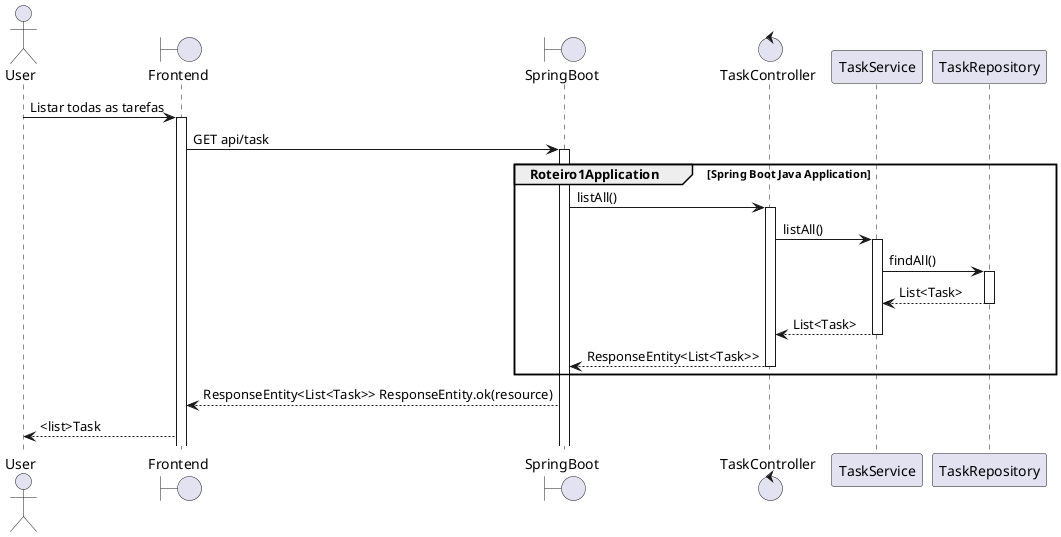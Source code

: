 @startuml
actor User
Boundary Frontend
Boundary SpringBoot
Control TaskController
Participant TaskService
Participant TaskRepository
User -> Frontend: Listar todas as tarefas
activate Frontend
Frontend -> SpringBoot: GET api/task
group Roteiro1Application [Spring Boot Java Application]
activate SpringBoot
SpringBoot -> TaskController: listAll()
activate TaskController
TaskController -> TaskService: listAll()
activate TaskService
TaskService -> TaskRepository: findAll()
activate TaskRepository
TaskRepository --> TaskService: List<Task>
deactivate TaskRepository
TaskService --> TaskController: List<Task>
deactivate TaskService
TaskController --> SpringBoot: ResponseEntity<List<Task>>
deactivate TaskController
end
SpringBoot --> Frontend : ResponseEntity<List<Task>> ResponseEntity.ok(resource)
Frontend --> User: <list>Task
@enduml
